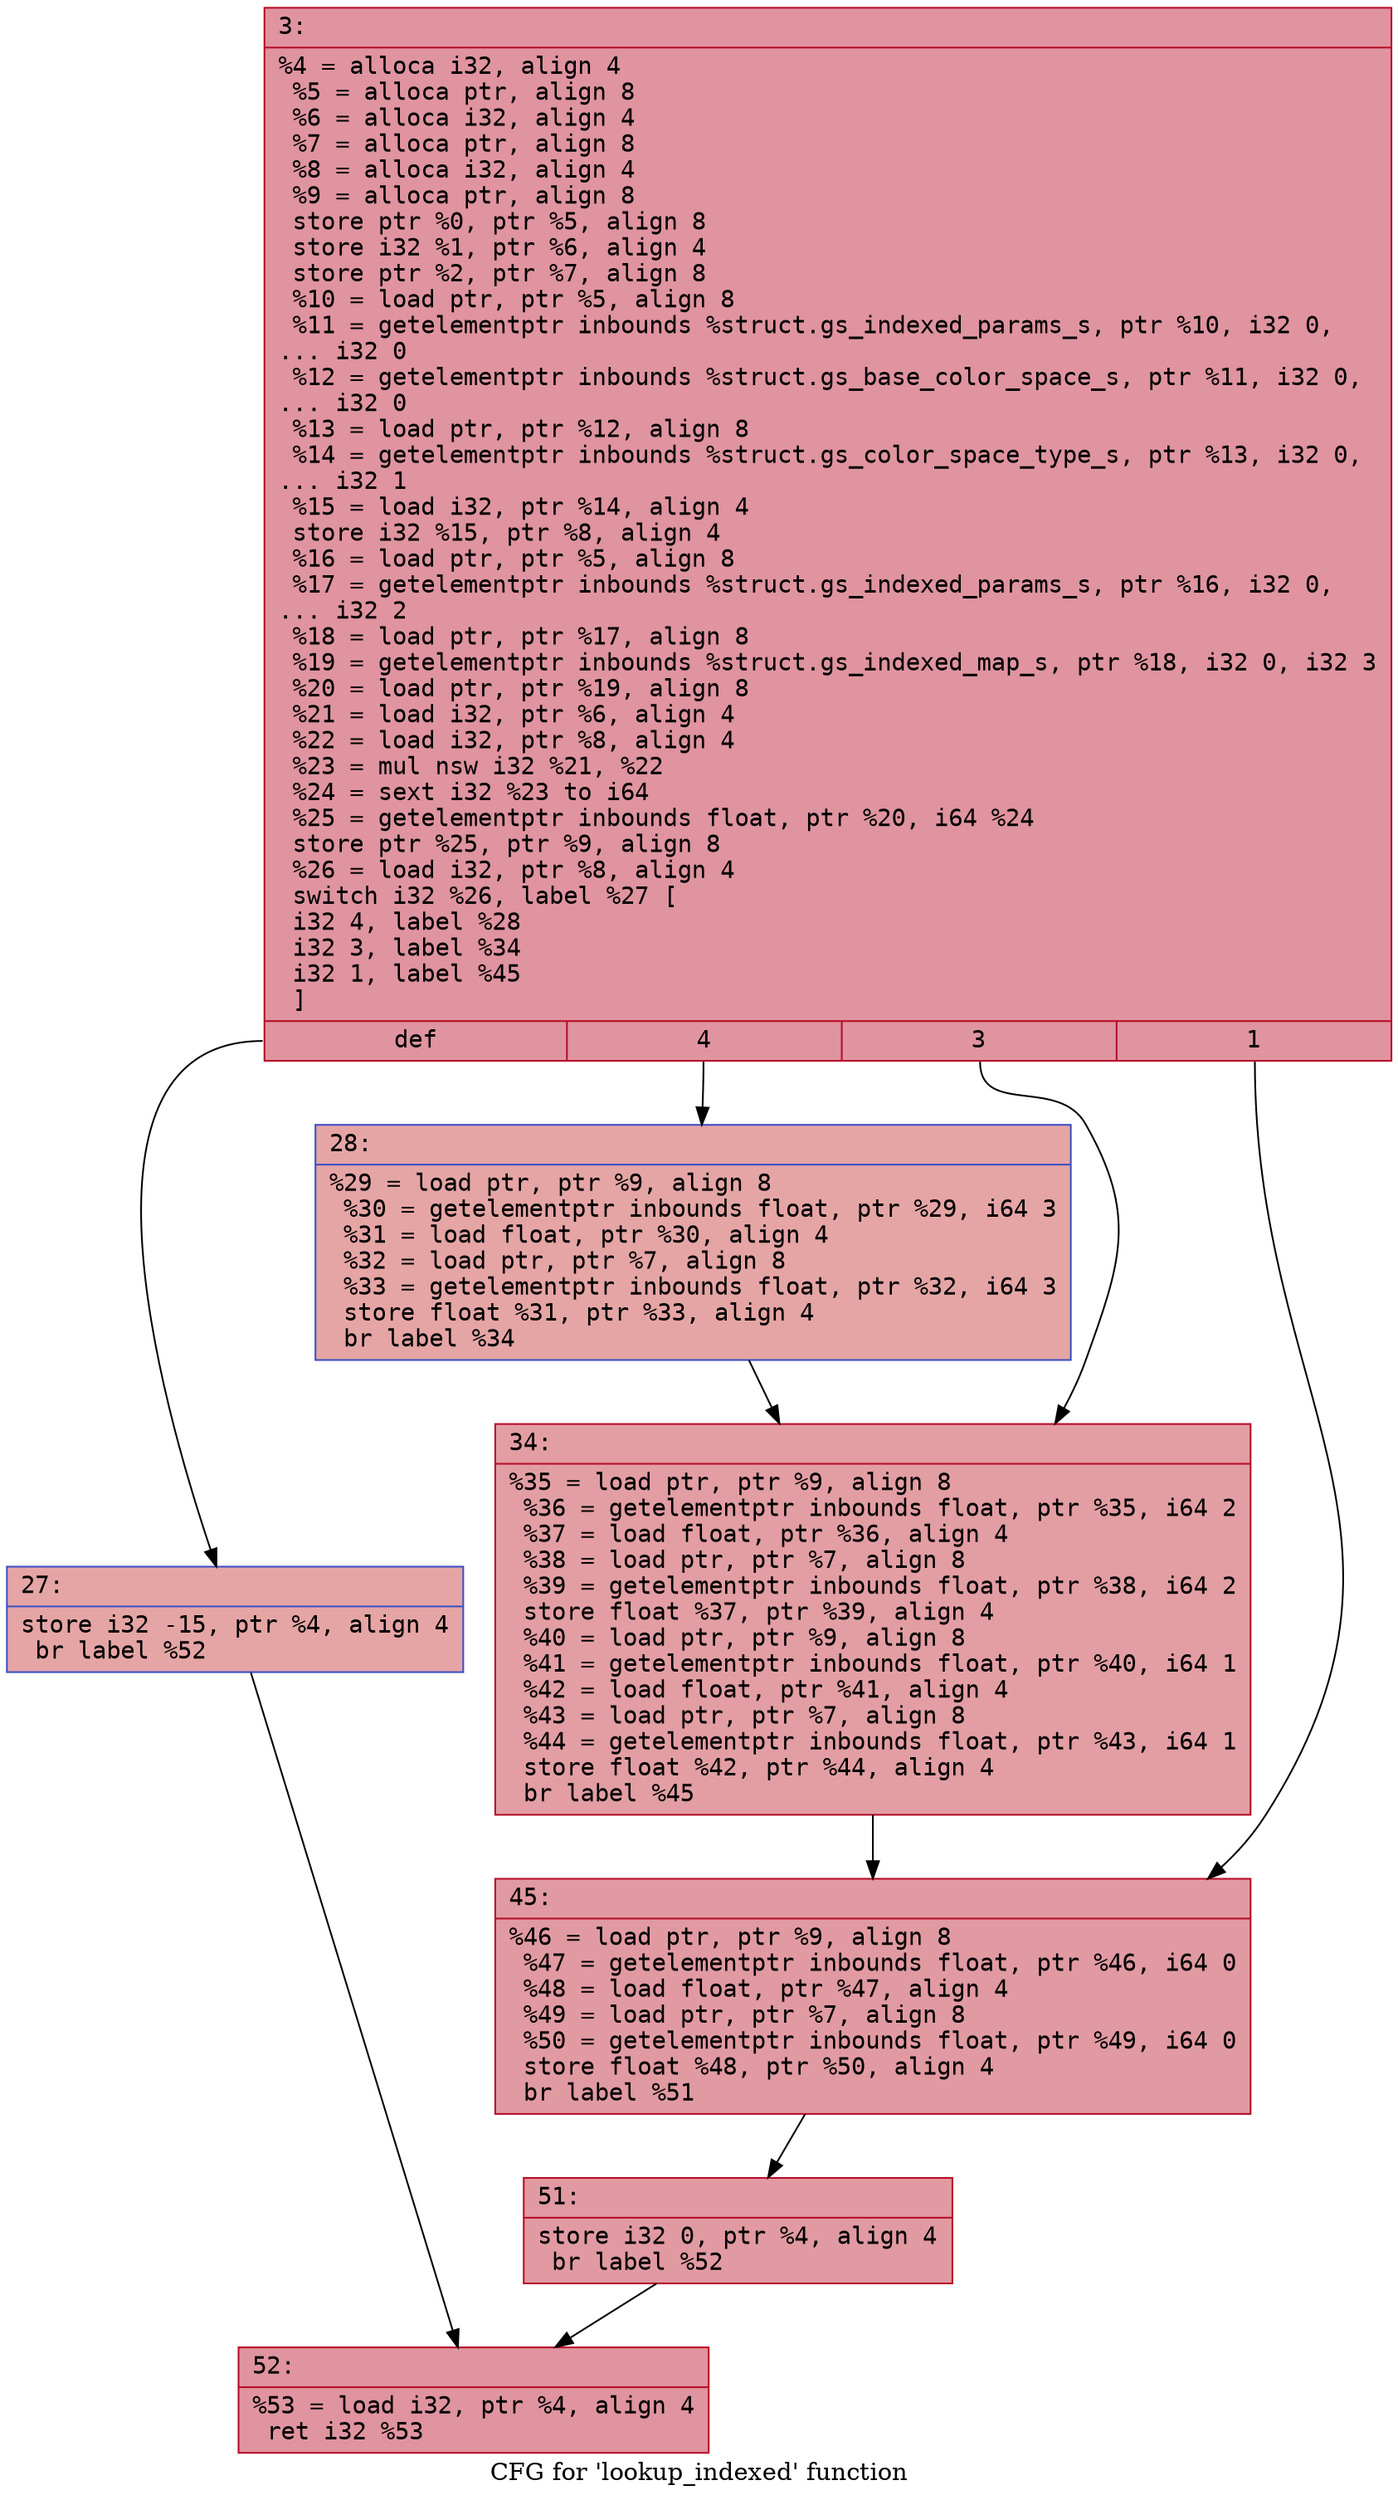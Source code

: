 digraph "CFG for 'lookup_indexed' function" {
	label="CFG for 'lookup_indexed' function";

	Node0x600000d6b2a0 [shape=record,color="#b70d28ff", style=filled, fillcolor="#b70d2870" fontname="Courier",label="{3:\l|  %4 = alloca i32, align 4\l  %5 = alloca ptr, align 8\l  %6 = alloca i32, align 4\l  %7 = alloca ptr, align 8\l  %8 = alloca i32, align 4\l  %9 = alloca ptr, align 8\l  store ptr %0, ptr %5, align 8\l  store i32 %1, ptr %6, align 4\l  store ptr %2, ptr %7, align 8\l  %10 = load ptr, ptr %5, align 8\l  %11 = getelementptr inbounds %struct.gs_indexed_params_s, ptr %10, i32 0,\l... i32 0\l  %12 = getelementptr inbounds %struct.gs_base_color_space_s, ptr %11, i32 0,\l... i32 0\l  %13 = load ptr, ptr %12, align 8\l  %14 = getelementptr inbounds %struct.gs_color_space_type_s, ptr %13, i32 0,\l... i32 1\l  %15 = load i32, ptr %14, align 4\l  store i32 %15, ptr %8, align 4\l  %16 = load ptr, ptr %5, align 8\l  %17 = getelementptr inbounds %struct.gs_indexed_params_s, ptr %16, i32 0,\l... i32 2\l  %18 = load ptr, ptr %17, align 8\l  %19 = getelementptr inbounds %struct.gs_indexed_map_s, ptr %18, i32 0, i32 3\l  %20 = load ptr, ptr %19, align 8\l  %21 = load i32, ptr %6, align 4\l  %22 = load i32, ptr %8, align 4\l  %23 = mul nsw i32 %21, %22\l  %24 = sext i32 %23 to i64\l  %25 = getelementptr inbounds float, ptr %20, i64 %24\l  store ptr %25, ptr %9, align 8\l  %26 = load i32, ptr %8, align 4\l  switch i32 %26, label %27 [\l    i32 4, label %28\l    i32 3, label %34\l    i32 1, label %45\l  ]\l|{<s0>def|<s1>4|<s2>3|<s3>1}}"];
	Node0x600000d6b2a0:s0 -> Node0x600000d6b2f0[tooltip="3 -> 27\nProbability 25.00%" ];
	Node0x600000d6b2a0:s1 -> Node0x600000d6b340[tooltip="3 -> 28\nProbability 25.00%" ];
	Node0x600000d6b2a0:s2 -> Node0x600000d6b390[tooltip="3 -> 34\nProbability 25.00%" ];
	Node0x600000d6b2a0:s3 -> Node0x600000d6b3e0[tooltip="3 -> 45\nProbability 25.00%" ];
	Node0x600000d6b2f0 [shape=record,color="#3d50c3ff", style=filled, fillcolor="#c5333470" fontname="Courier",label="{27:\l|  store i32 -15, ptr %4, align 4\l  br label %52\l}"];
	Node0x600000d6b2f0 -> Node0x600000d6b480[tooltip="27 -> 52\nProbability 100.00%" ];
	Node0x600000d6b340 [shape=record,color="#3d50c3ff", style=filled, fillcolor="#c5333470" fontname="Courier",label="{28:\l|  %29 = load ptr, ptr %9, align 8\l  %30 = getelementptr inbounds float, ptr %29, i64 3\l  %31 = load float, ptr %30, align 4\l  %32 = load ptr, ptr %7, align 8\l  %33 = getelementptr inbounds float, ptr %32, i64 3\l  store float %31, ptr %33, align 4\l  br label %34\l}"];
	Node0x600000d6b340 -> Node0x600000d6b390[tooltip="28 -> 34\nProbability 100.00%" ];
	Node0x600000d6b390 [shape=record,color="#b70d28ff", style=filled, fillcolor="#be242e70" fontname="Courier",label="{34:\l|  %35 = load ptr, ptr %9, align 8\l  %36 = getelementptr inbounds float, ptr %35, i64 2\l  %37 = load float, ptr %36, align 4\l  %38 = load ptr, ptr %7, align 8\l  %39 = getelementptr inbounds float, ptr %38, i64 2\l  store float %37, ptr %39, align 4\l  %40 = load ptr, ptr %9, align 8\l  %41 = getelementptr inbounds float, ptr %40, i64 1\l  %42 = load float, ptr %41, align 4\l  %43 = load ptr, ptr %7, align 8\l  %44 = getelementptr inbounds float, ptr %43, i64 1\l  store float %42, ptr %44, align 4\l  br label %45\l}"];
	Node0x600000d6b390 -> Node0x600000d6b3e0[tooltip="34 -> 45\nProbability 100.00%" ];
	Node0x600000d6b3e0 [shape=record,color="#b70d28ff", style=filled, fillcolor="#bb1b2c70" fontname="Courier",label="{45:\l|  %46 = load ptr, ptr %9, align 8\l  %47 = getelementptr inbounds float, ptr %46, i64 0\l  %48 = load float, ptr %47, align 4\l  %49 = load ptr, ptr %7, align 8\l  %50 = getelementptr inbounds float, ptr %49, i64 0\l  store float %48, ptr %50, align 4\l  br label %51\l}"];
	Node0x600000d6b3e0 -> Node0x600000d6b430[tooltip="45 -> 51\nProbability 100.00%" ];
	Node0x600000d6b430 [shape=record,color="#b70d28ff", style=filled, fillcolor="#bb1b2c70" fontname="Courier",label="{51:\l|  store i32 0, ptr %4, align 4\l  br label %52\l}"];
	Node0x600000d6b430 -> Node0x600000d6b480[tooltip="51 -> 52\nProbability 100.00%" ];
	Node0x600000d6b480 [shape=record,color="#b70d28ff", style=filled, fillcolor="#b70d2870" fontname="Courier",label="{52:\l|  %53 = load i32, ptr %4, align 4\l  ret i32 %53\l}"];
}
